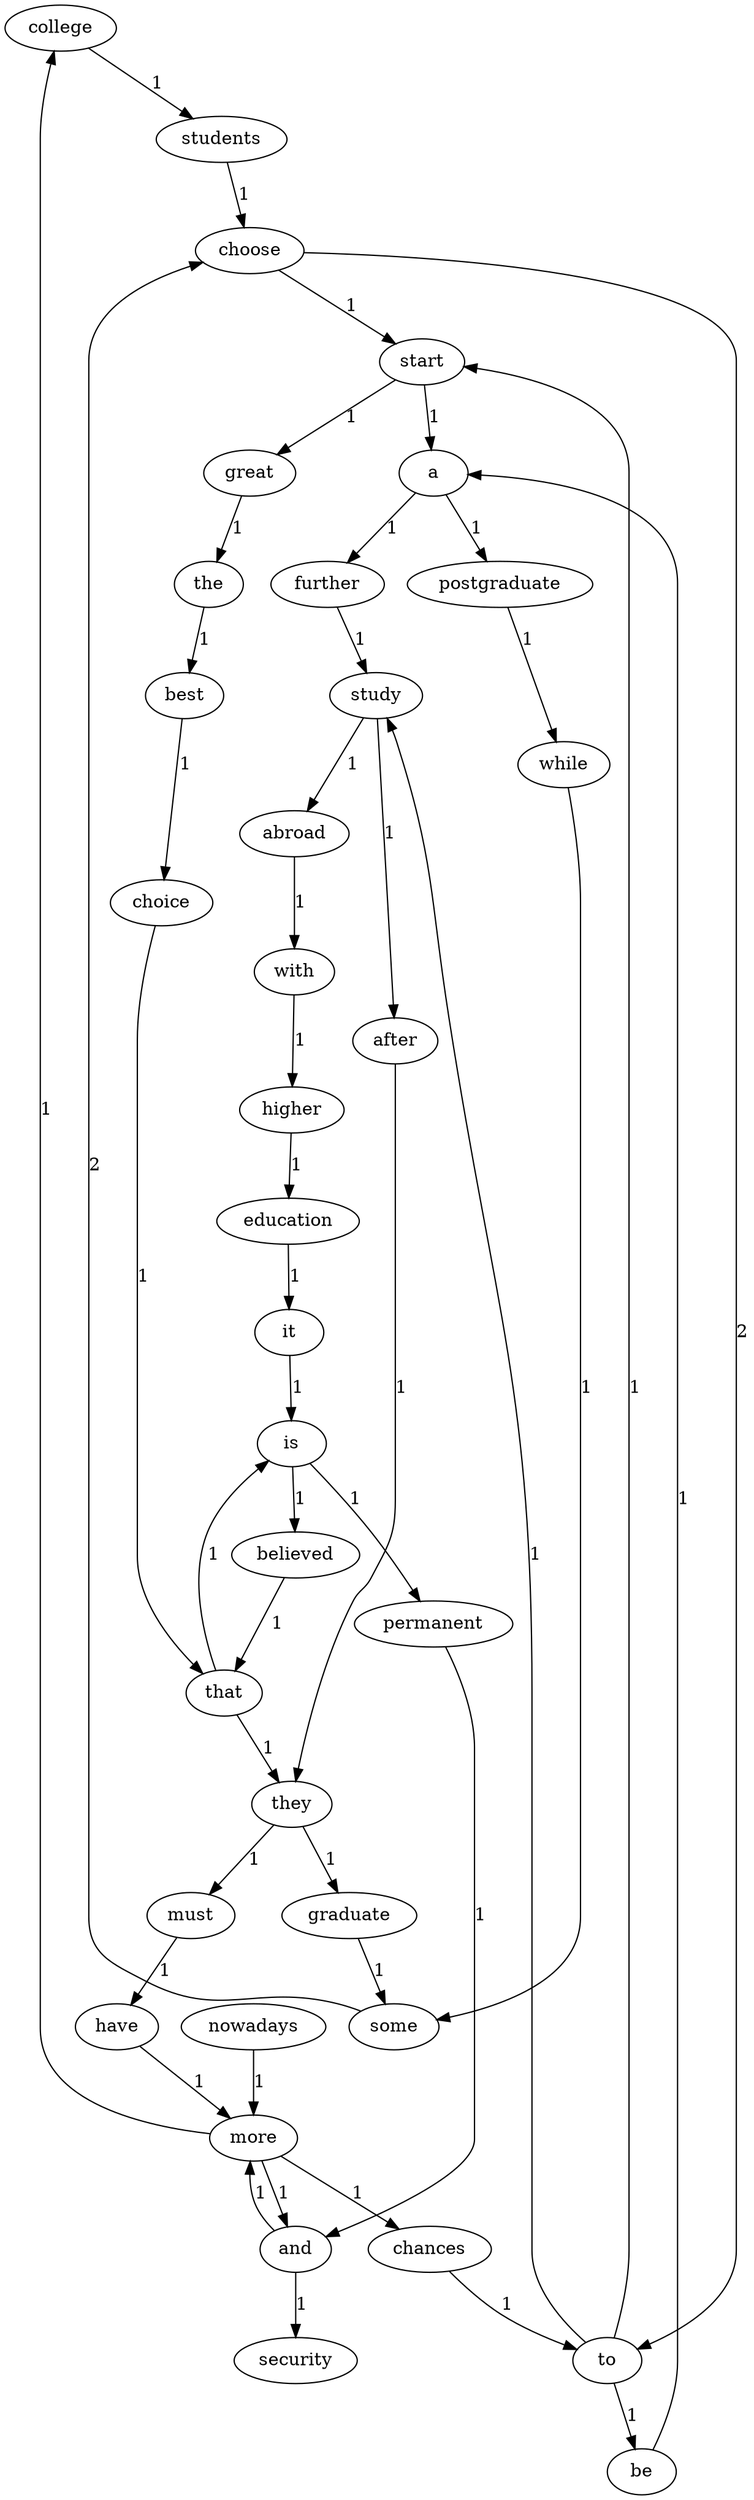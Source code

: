 digraph G {
college->students[label=1];some->choose[label=2];study->after[label=1];study->abroad[label=1];be->a[label=1];education->it[label=1];nowadays->more[label=1];students->choose[label=1];choose->start[label=1];choose->to[label=2];best->choice[label=1];while->some[label=1];that->they[label=1];that->is[label=1];postgraduate->while[label=1];and->security[label=1];and->more[label=1];graduate->some[label=1];have->more[label=1];after->they[label=1];believed->that[label=1];they->graduate[label=1];they->must[label=1];a->postgraduate[label=1];a->further[label=1];abroad->with[label=1];more->college[label=1];more->and[label=1];more->chances[label=1];start->a[label=1];start->great[label=1];is->believed[label=1];is->permanent[label=1];it->is[label=1];great->the[label=1];the->best[label=1];with->higher[label=1];chances->to[label=1];permanent->and[label=1];must->have[label=1];further->study[label=1];to->study[label=1];to->be[label=1];to->start[label=1];choice->that[label=1];higher->education[label=1];}
